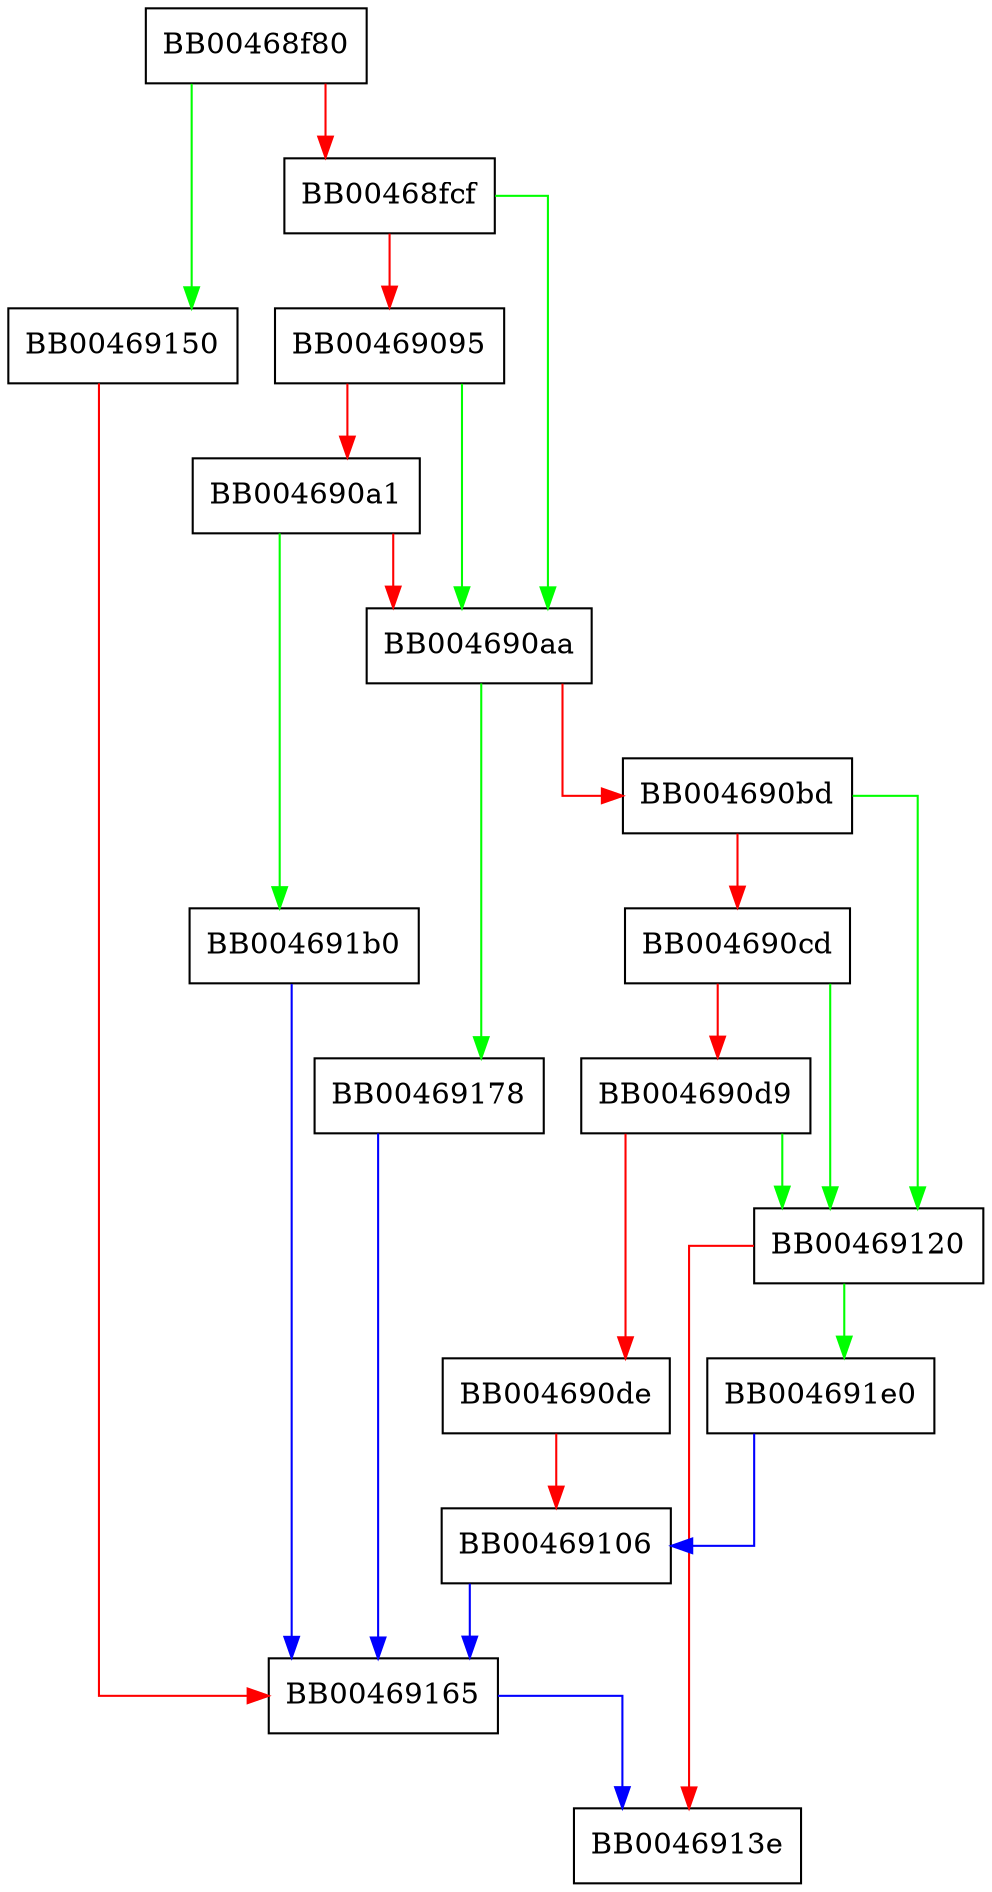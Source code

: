 digraph rotate_index {
  node [shape="box"];
  graph [splines=ortho];
  BB00468f80 -> BB00469150 [color="green"];
  BB00468f80 -> BB00468fcf [color="red"];
  BB00468fcf -> BB004690aa [color="green"];
  BB00468fcf -> BB00469095 [color="red"];
  BB00469095 -> BB004690aa [color="green"];
  BB00469095 -> BB004690a1 [color="red"];
  BB004690a1 -> BB004691b0 [color="green"];
  BB004690a1 -> BB004690aa [color="red"];
  BB004690aa -> BB00469178 [color="green"];
  BB004690aa -> BB004690bd [color="red"];
  BB004690bd -> BB00469120 [color="green"];
  BB004690bd -> BB004690cd [color="red"];
  BB004690cd -> BB00469120 [color="green"];
  BB004690cd -> BB004690d9 [color="red"];
  BB004690d9 -> BB00469120 [color="green"];
  BB004690d9 -> BB004690de [color="red"];
  BB004690de -> BB00469106 [color="red"];
  BB00469106 -> BB00469165 [color="blue"];
  BB00469120 -> BB004691e0 [color="green"];
  BB00469120 -> BB0046913e [color="red"];
  BB00469150 -> BB00469165 [color="red"];
  BB00469165 -> BB0046913e [color="blue"];
  BB00469178 -> BB00469165 [color="blue"];
  BB004691b0 -> BB00469165 [color="blue"];
  BB004691e0 -> BB00469106 [color="blue"];
}